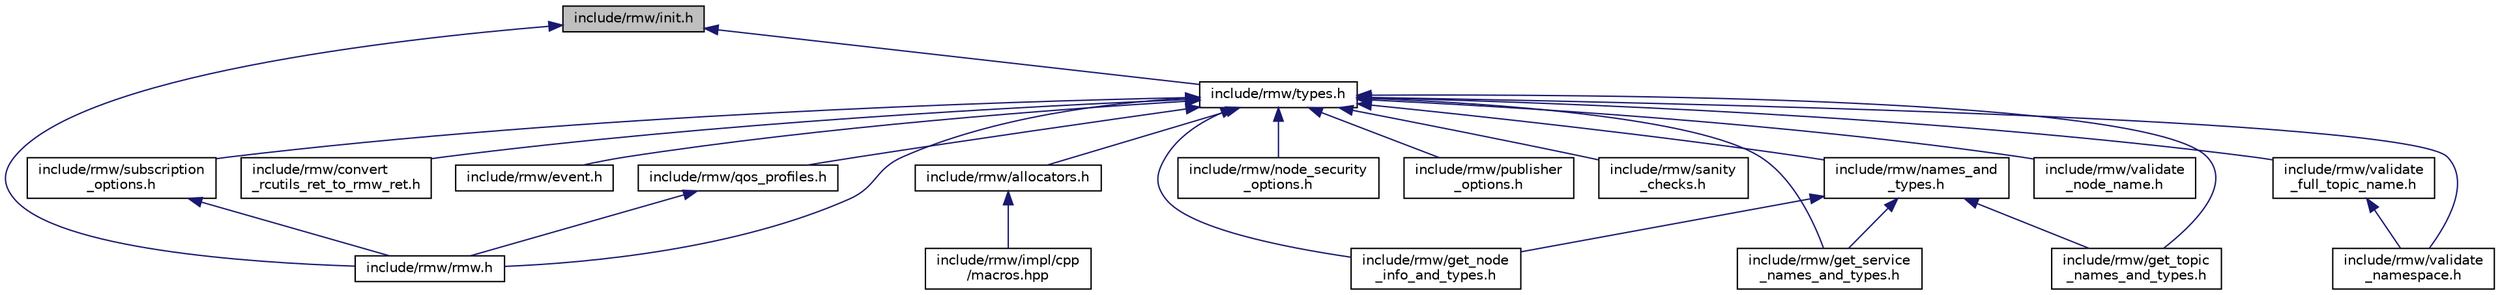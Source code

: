 digraph "include/rmw/init.h"
{
  edge [fontname="Helvetica",fontsize="10",labelfontname="Helvetica",labelfontsize="10"];
  node [fontname="Helvetica",fontsize="10",shape=record];
  Node10 [label="include/rmw/init.h",height=0.2,width=0.4,color="black", fillcolor="grey75", style="filled", fontcolor="black"];
  Node10 -> Node11 [dir="back",color="midnightblue",fontsize="10",style="solid",fontname="Helvetica"];
  Node11 [label="include/rmw/rmw.h",height=0.2,width=0.4,color="black", fillcolor="white", style="filled",URL="$rmw_8h.html"];
  Node10 -> Node12 [dir="back",color="midnightblue",fontsize="10",style="solid",fontname="Helvetica"];
  Node12 [label="include/rmw/types.h",height=0.2,width=0.4,color="black", fillcolor="white", style="filled",URL="$types_8h.html"];
  Node12 -> Node13 [dir="back",color="midnightblue",fontsize="10",style="solid",fontname="Helvetica"];
  Node13 [label="include/rmw/allocators.h",height=0.2,width=0.4,color="black", fillcolor="white", style="filled",URL="$allocators_8h.html"];
  Node13 -> Node14 [dir="back",color="midnightblue",fontsize="10",style="solid",fontname="Helvetica"];
  Node14 [label="include/rmw/impl/cpp\l/macros.hpp",height=0.2,width=0.4,color="black", fillcolor="white", style="filled",URL="$macros_8hpp.html"];
  Node12 -> Node15 [dir="back",color="midnightblue",fontsize="10",style="solid",fontname="Helvetica"];
  Node15 [label="include/rmw/convert\l_rcutils_ret_to_rmw_ret.h",height=0.2,width=0.4,color="black", fillcolor="white", style="filled",URL="$convert__rcutils__ret__to__rmw__ret_8h.html"];
  Node12 -> Node16 [dir="back",color="midnightblue",fontsize="10",style="solid",fontname="Helvetica"];
  Node16 [label="include/rmw/event.h",height=0.2,width=0.4,color="black", fillcolor="white", style="filled",URL="$event_8h.html"];
  Node12 -> Node17 [dir="back",color="midnightblue",fontsize="10",style="solid",fontname="Helvetica"];
  Node17 [label="include/rmw/get_node\l_info_and_types.h",height=0.2,width=0.4,color="black", fillcolor="white", style="filled",URL="$get__node__info__and__types_8h.html"];
  Node12 -> Node18 [dir="back",color="midnightblue",fontsize="10",style="solid",fontname="Helvetica"];
  Node18 [label="include/rmw/get_service\l_names_and_types.h",height=0.2,width=0.4,color="black", fillcolor="white", style="filled",URL="$get__service__names__and__types_8h.html"];
  Node12 -> Node19 [dir="back",color="midnightblue",fontsize="10",style="solid",fontname="Helvetica"];
  Node19 [label="include/rmw/get_topic\l_names_and_types.h",height=0.2,width=0.4,color="black", fillcolor="white", style="filled",URL="$get__topic__names__and__types_8h.html"];
  Node12 -> Node20 [dir="back",color="midnightblue",fontsize="10",style="solid",fontname="Helvetica"];
  Node20 [label="include/rmw/names_and\l_types.h",height=0.2,width=0.4,color="black", fillcolor="white", style="filled",URL="$names__and__types_8h.html"];
  Node20 -> Node17 [dir="back",color="midnightblue",fontsize="10",style="solid",fontname="Helvetica"];
  Node20 -> Node18 [dir="back",color="midnightblue",fontsize="10",style="solid",fontname="Helvetica"];
  Node20 -> Node19 [dir="back",color="midnightblue",fontsize="10",style="solid",fontname="Helvetica"];
  Node12 -> Node21 [dir="back",color="midnightblue",fontsize="10",style="solid",fontname="Helvetica"];
  Node21 [label="include/rmw/node_security\l_options.h",height=0.2,width=0.4,color="black", fillcolor="white", style="filled",URL="$node__security__options_8h.html"];
  Node12 -> Node22 [dir="back",color="midnightblue",fontsize="10",style="solid",fontname="Helvetica"];
  Node22 [label="include/rmw/publisher\l_options.h",height=0.2,width=0.4,color="black", fillcolor="white", style="filled",URL="$publisher__options_8h.html"];
  Node12 -> Node23 [dir="back",color="midnightblue",fontsize="10",style="solid",fontname="Helvetica"];
  Node23 [label="include/rmw/qos_profiles.h",height=0.2,width=0.4,color="black", fillcolor="white", style="filled",URL="$qos__profiles_8h.html"];
  Node23 -> Node11 [dir="back",color="midnightblue",fontsize="10",style="solid",fontname="Helvetica"];
  Node12 -> Node11 [dir="back",color="midnightblue",fontsize="10",style="solid",fontname="Helvetica"];
  Node12 -> Node24 [dir="back",color="midnightblue",fontsize="10",style="solid",fontname="Helvetica"];
  Node24 [label="include/rmw/sanity\l_checks.h",height=0.2,width=0.4,color="black", fillcolor="white", style="filled",URL="$sanity__checks_8h.html"];
  Node12 -> Node25 [dir="back",color="midnightblue",fontsize="10",style="solid",fontname="Helvetica"];
  Node25 [label="include/rmw/subscription\l_options.h",height=0.2,width=0.4,color="black", fillcolor="white", style="filled",URL="$subscription__options_8h.html"];
  Node25 -> Node11 [dir="back",color="midnightblue",fontsize="10",style="solid",fontname="Helvetica"];
  Node12 -> Node26 [dir="back",color="midnightblue",fontsize="10",style="solid",fontname="Helvetica"];
  Node26 [label="include/rmw/validate\l_full_topic_name.h",height=0.2,width=0.4,color="black", fillcolor="white", style="filled",URL="$validate__full__topic__name_8h.html"];
  Node26 -> Node27 [dir="back",color="midnightblue",fontsize="10",style="solid",fontname="Helvetica"];
  Node27 [label="include/rmw/validate\l_namespace.h",height=0.2,width=0.4,color="black", fillcolor="white", style="filled",URL="$validate__namespace_8h.html"];
  Node12 -> Node27 [dir="back",color="midnightblue",fontsize="10",style="solid",fontname="Helvetica"];
  Node12 -> Node28 [dir="back",color="midnightblue",fontsize="10",style="solid",fontname="Helvetica"];
  Node28 [label="include/rmw/validate\l_node_name.h",height=0.2,width=0.4,color="black", fillcolor="white", style="filled",URL="$validate__node__name_8h.html"];
}
